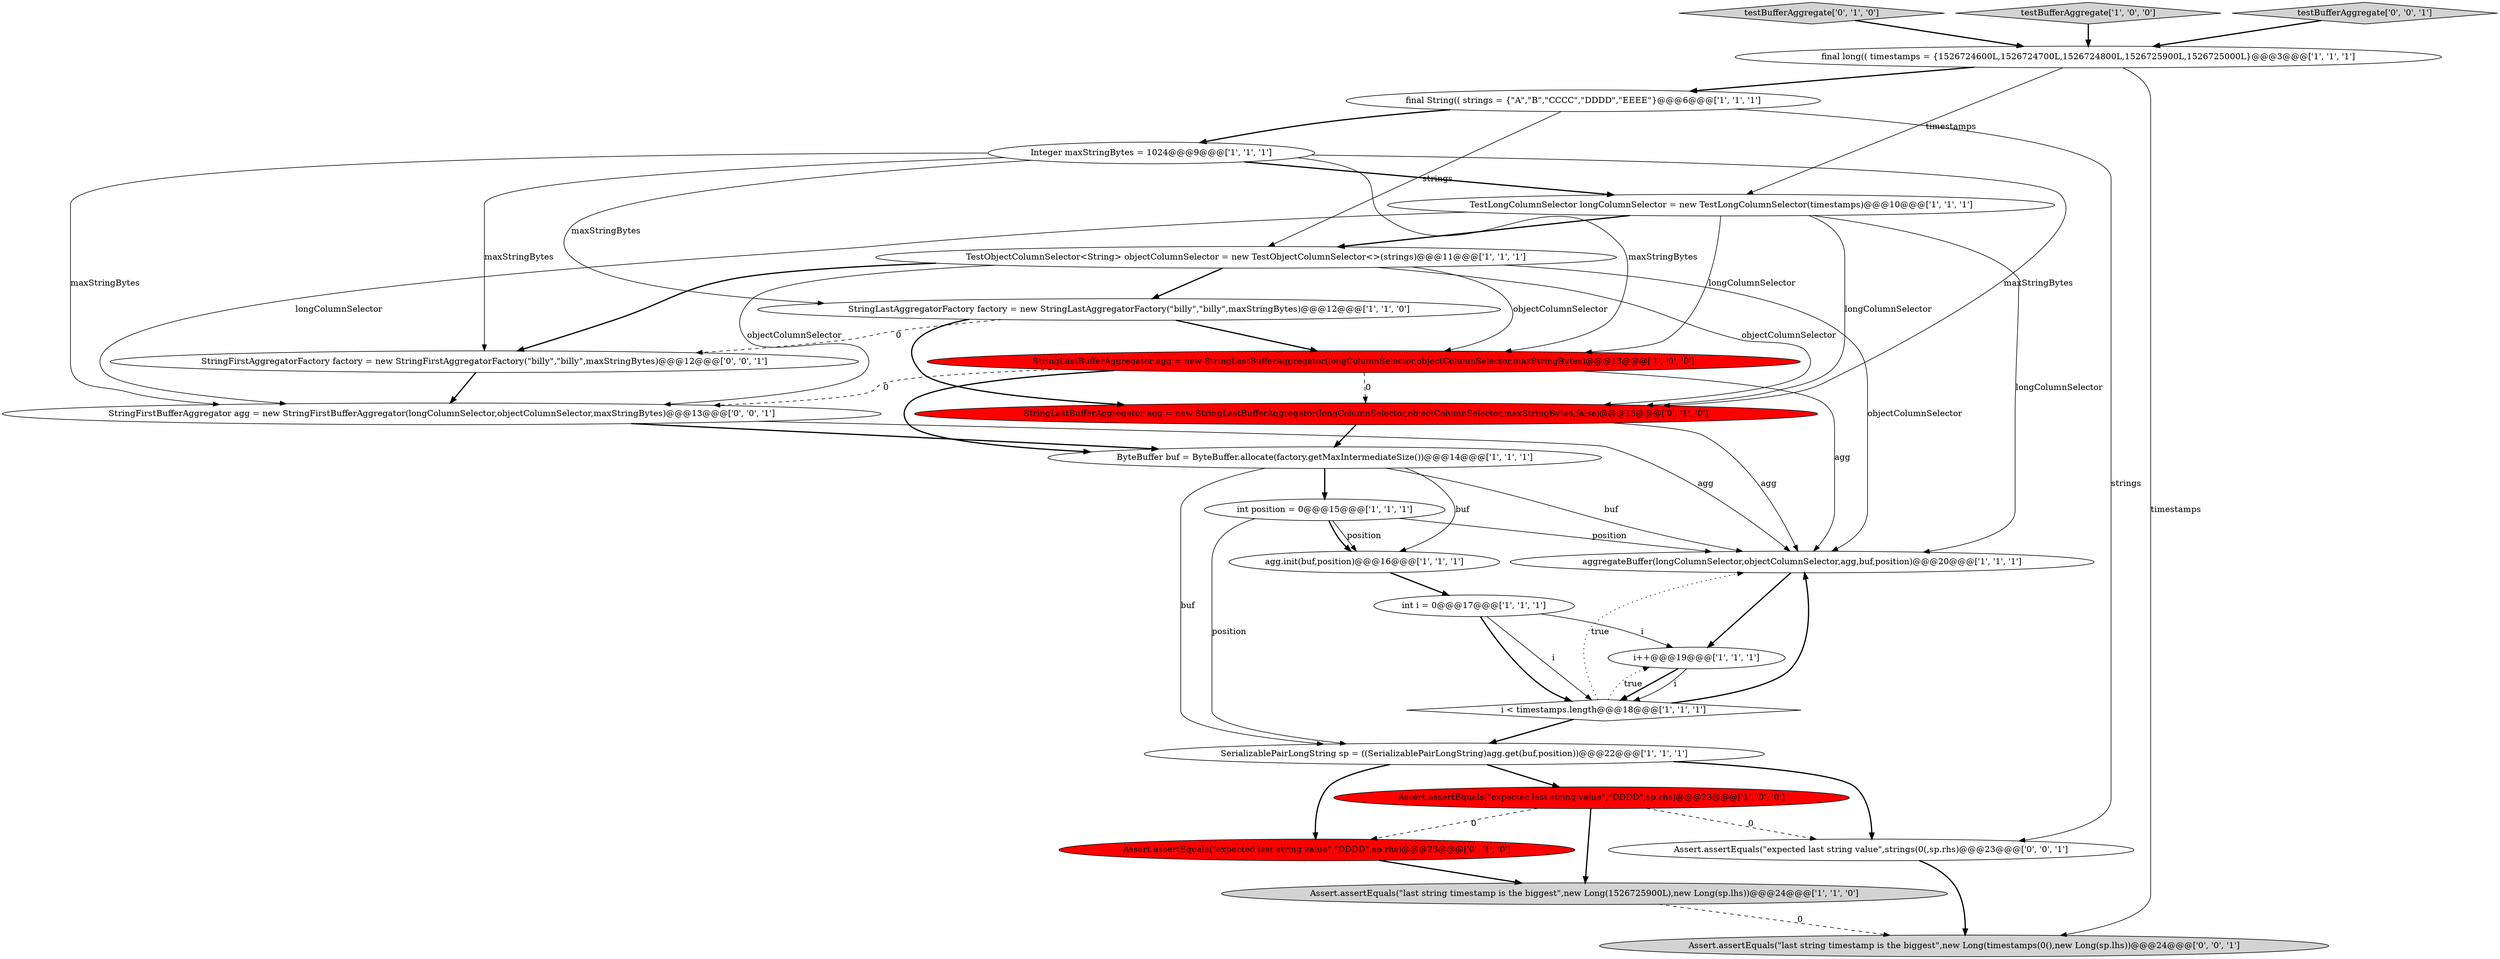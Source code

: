 digraph {
7 [style = filled, label = "TestObjectColumnSelector<String> objectColumnSelector = new TestObjectColumnSelector<>(strings)@@@11@@@['1', '1', '1']", fillcolor = white, shape = ellipse image = "AAA0AAABBB1BBB"];
17 [style = filled, label = "Assert.assertEquals(\"last string timestamp is the biggest\",new Long(1526725900L),new Long(sp.lhs))@@@24@@@['1', '1', '0']", fillcolor = lightgray, shape = ellipse image = "AAA0AAABBB1BBB"];
0 [style = filled, label = "final long(( timestamps = {1526724600L,1526724700L,1526724800L,1526725900L,1526725000L}@@@3@@@['1', '1', '1']", fillcolor = white, shape = ellipse image = "AAA0AAABBB1BBB"];
6 [style = filled, label = "final String(( strings = {\"A\",\"B\",\"CCCC\",\"DDDD\",\"EEEE\"}@@@6@@@['1', '1', '1']", fillcolor = white, shape = ellipse image = "AAA0AAABBB1BBB"];
24 [style = filled, label = "Assert.assertEquals(\"expected last string value\",strings(0(,sp.rhs)@@@23@@@['0', '0', '1']", fillcolor = white, shape = ellipse image = "AAA0AAABBB3BBB"];
8 [style = filled, label = "TestLongColumnSelector longColumnSelector = new TestLongColumnSelector(timestamps)@@@10@@@['1', '1', '1']", fillcolor = white, shape = ellipse image = "AAA0AAABBB1BBB"];
18 [style = filled, label = "Assert.assertEquals(\"expected last string value\",\"DDDD\",sp.rhs)@@@23@@@['0', '1', '0']", fillcolor = red, shape = ellipse image = "AAA1AAABBB2BBB"];
19 [style = filled, label = "testBufferAggregate['0', '1', '0']", fillcolor = lightgray, shape = diamond image = "AAA0AAABBB2BBB"];
1 [style = filled, label = "testBufferAggregate['1', '0', '0']", fillcolor = lightgray, shape = diamond image = "AAA0AAABBB1BBB"];
9 [style = filled, label = "i < timestamps.length@@@18@@@['1', '1', '1']", fillcolor = white, shape = diamond image = "AAA0AAABBB1BBB"];
13 [style = filled, label = "aggregateBuffer(longColumnSelector,objectColumnSelector,agg,buf,position)@@@20@@@['1', '1', '1']", fillcolor = white, shape = ellipse image = "AAA0AAABBB1BBB"];
5 [style = filled, label = "int position = 0@@@15@@@['1', '1', '1']", fillcolor = white, shape = ellipse image = "AAA0AAABBB1BBB"];
22 [style = filled, label = "Assert.assertEquals(\"last string timestamp is the biggest\",new Long(timestamps(0(),new Long(sp.lhs))@@@24@@@['0', '0', '1']", fillcolor = lightgray, shape = ellipse image = "AAA0AAABBB3BBB"];
15 [style = filled, label = "i++@@@19@@@['1', '1', '1']", fillcolor = white, shape = ellipse image = "AAA0AAABBB1BBB"];
20 [style = filled, label = "StringLastBufferAggregator agg = new StringLastBufferAggregator(longColumnSelector,objectColumnSelector,maxStringBytes,false)@@@13@@@['0', '1', '0']", fillcolor = red, shape = ellipse image = "AAA1AAABBB2BBB"];
25 [style = filled, label = "testBufferAggregate['0', '0', '1']", fillcolor = lightgray, shape = diamond image = "AAA0AAABBB3BBB"];
11 [style = filled, label = "StringLastBufferAggregator agg = new StringLastBufferAggregator(longColumnSelector,objectColumnSelector,maxStringBytes)@@@13@@@['1', '0', '0']", fillcolor = red, shape = ellipse image = "AAA1AAABBB1BBB"];
16 [style = filled, label = "SerializablePairLongString sp = ((SerializablePairLongString)agg.get(buf,position))@@@22@@@['1', '1', '1']", fillcolor = white, shape = ellipse image = "AAA0AAABBB1BBB"];
21 [style = filled, label = "StringFirstAggregatorFactory factory = new StringFirstAggregatorFactory(\"billy\",\"billy\",maxStringBytes)@@@12@@@['0', '0', '1']", fillcolor = white, shape = ellipse image = "AAA0AAABBB3BBB"];
10 [style = filled, label = "ByteBuffer buf = ByteBuffer.allocate(factory.getMaxIntermediateSize())@@@14@@@['1', '1', '1']", fillcolor = white, shape = ellipse image = "AAA0AAABBB1BBB"];
23 [style = filled, label = "StringFirstBufferAggregator agg = new StringFirstBufferAggregator(longColumnSelector,objectColumnSelector,maxStringBytes)@@@13@@@['0', '0', '1']", fillcolor = white, shape = ellipse image = "AAA0AAABBB3BBB"];
2 [style = filled, label = "Integer maxStringBytes = 1024@@@9@@@['1', '1', '1']", fillcolor = white, shape = ellipse image = "AAA0AAABBB1BBB"];
14 [style = filled, label = "Assert.assertEquals(\"expectec last string value\",\"DDDD\",sp.rhs)@@@23@@@['1', '0', '0']", fillcolor = red, shape = ellipse image = "AAA1AAABBB1BBB"];
12 [style = filled, label = "agg.init(buf,position)@@@16@@@['1', '1', '1']", fillcolor = white, shape = ellipse image = "AAA0AAABBB1BBB"];
4 [style = filled, label = "StringLastAggregatorFactory factory = new StringLastAggregatorFactory(\"billy\",\"billy\",maxStringBytes)@@@12@@@['1', '1', '0']", fillcolor = white, shape = ellipse image = "AAA0AAABBB1BBB"];
3 [style = filled, label = "int i = 0@@@17@@@['1', '1', '1']", fillcolor = white, shape = ellipse image = "AAA0AAABBB1BBB"];
25->0 [style = bold, label=""];
14->24 [style = dashed, label="0"];
2->4 [style = solid, label="maxStringBytes"];
10->16 [style = solid, label="buf"];
2->23 [style = solid, label="maxStringBytes"];
16->18 [style = bold, label=""];
11->20 [style = dashed, label="0"];
0->6 [style = bold, label=""];
11->13 [style = solid, label="agg"];
23->13 [style = solid, label="agg"];
16->24 [style = bold, label=""];
7->23 [style = solid, label="objectColumnSelector"];
18->17 [style = bold, label=""];
3->15 [style = solid, label="i"];
14->17 [style = bold, label=""];
11->23 [style = dashed, label="0"];
1->0 [style = bold, label=""];
7->4 [style = bold, label=""];
7->11 [style = solid, label="objectColumnSelector"];
5->12 [style = solid, label="position"];
4->21 [style = dashed, label="0"];
24->22 [style = bold, label=""];
9->16 [style = bold, label=""];
10->13 [style = solid, label="buf"];
8->7 [style = bold, label=""];
19->0 [style = bold, label=""];
20->10 [style = bold, label=""];
6->2 [style = bold, label=""];
3->9 [style = bold, label=""];
2->21 [style = solid, label="maxStringBytes"];
15->9 [style = solid, label="i"];
3->9 [style = solid, label="i"];
0->22 [style = solid, label="timestamps"];
5->13 [style = solid, label="position"];
10->5 [style = bold, label=""];
8->11 [style = solid, label="longColumnSelector"];
0->8 [style = solid, label="timestamps"];
5->12 [style = bold, label=""];
2->20 [style = solid, label="maxStringBytes"];
11->10 [style = bold, label=""];
15->9 [style = bold, label=""];
8->23 [style = solid, label="longColumnSelector"];
6->7 [style = solid, label="strings"];
9->13 [style = dotted, label="true"];
7->13 [style = solid, label="objectColumnSelector"];
4->20 [style = bold, label=""];
10->12 [style = solid, label="buf"];
23->10 [style = bold, label=""];
2->11 [style = solid, label="maxStringBytes"];
7->21 [style = bold, label=""];
8->13 [style = solid, label="longColumnSelector"];
16->14 [style = bold, label=""];
8->20 [style = solid, label="longColumnSelector"];
9->15 [style = dotted, label="true"];
12->3 [style = bold, label=""];
13->15 [style = bold, label=""];
5->16 [style = solid, label="position"];
20->13 [style = solid, label="agg"];
6->24 [style = solid, label="strings"];
14->18 [style = dashed, label="0"];
4->11 [style = bold, label=""];
7->20 [style = solid, label="objectColumnSelector"];
2->8 [style = bold, label=""];
9->13 [style = bold, label=""];
21->23 [style = bold, label=""];
17->22 [style = dashed, label="0"];
}
